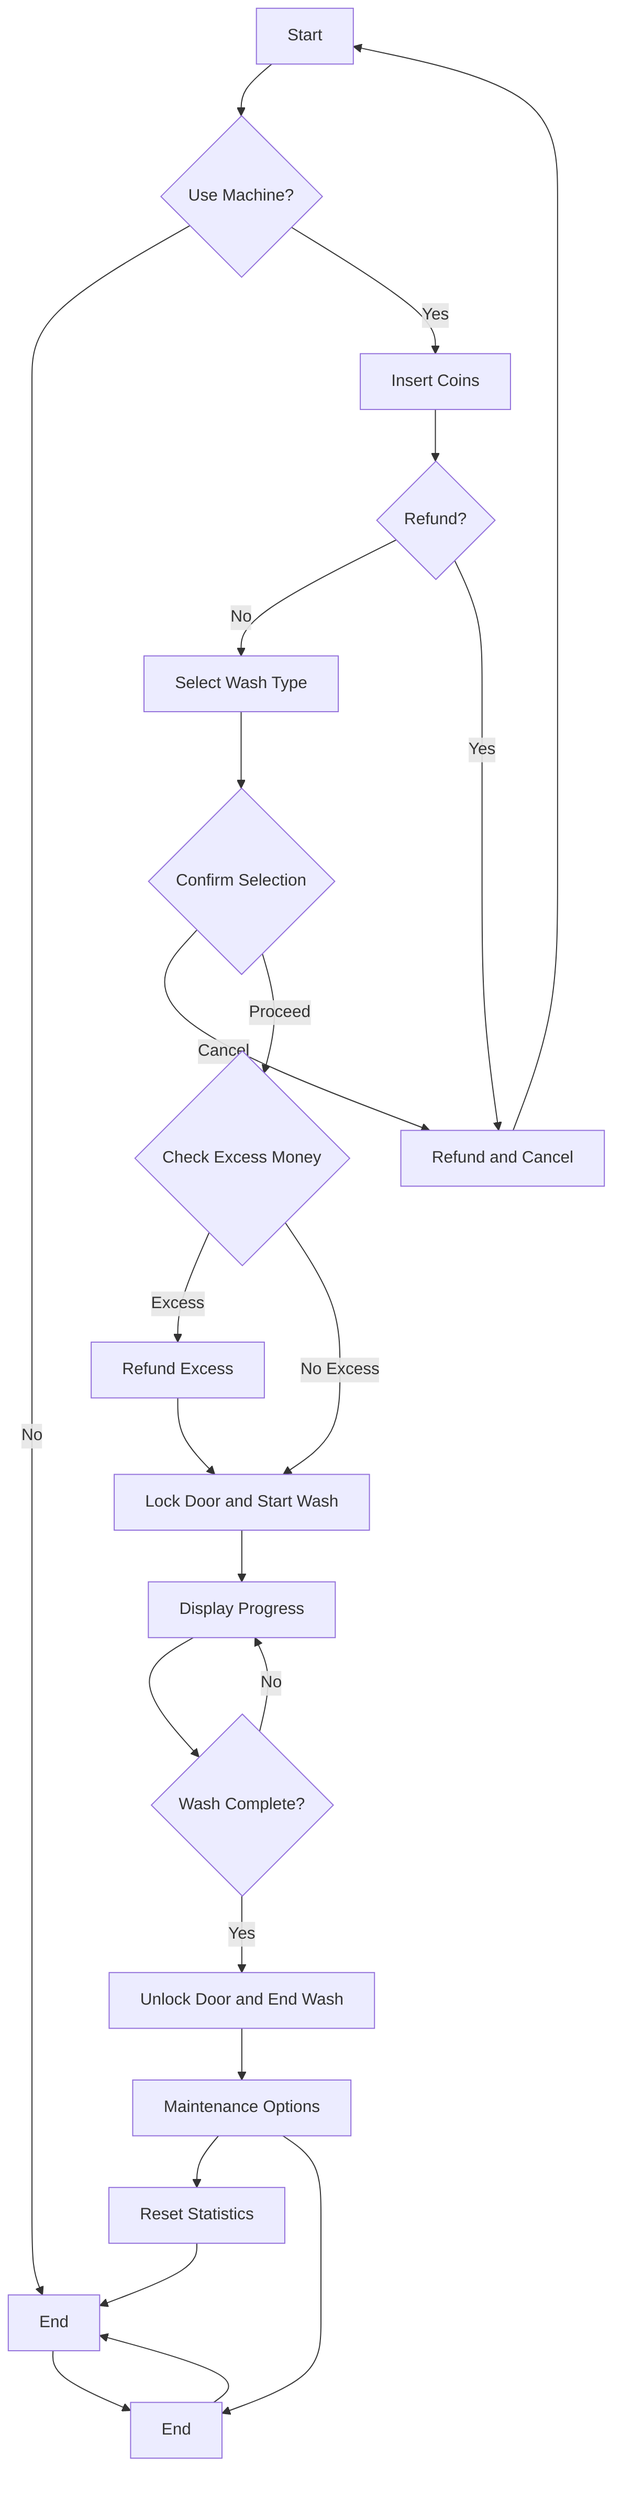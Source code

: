 flowchart TD
    A[Start] --> B{Use Machine?}
    B -->|No| Q[End]
    B -->|Yes| C[Insert Coins]
    C --> D{Refund?}
    D -->|No| E[Select Wash Type]
    D -->|Yes| F[Refund and Cancel]
    F --> A
    E --> G{Confirm Selection}
    G -->|Cancel| F
    G -->|Proceed| H{Check Excess Money}
    H -->|Excess| I[Refund Excess]
    H -->|No Excess| J[Lock Door and Start Wash]
    I --> J
    J --> K[Display Progress]
    K --> L{Wash Complete?}
    L -->|Yes| M[Unlock Door and End Wash]
    L -->|No| K
    M --> N[Maintenance Options]
    N --> O[Reset Statistics]
    N --> P[Display Statistics]
    O --> Q[End]
    P --> Q[End]
 --> P[End]